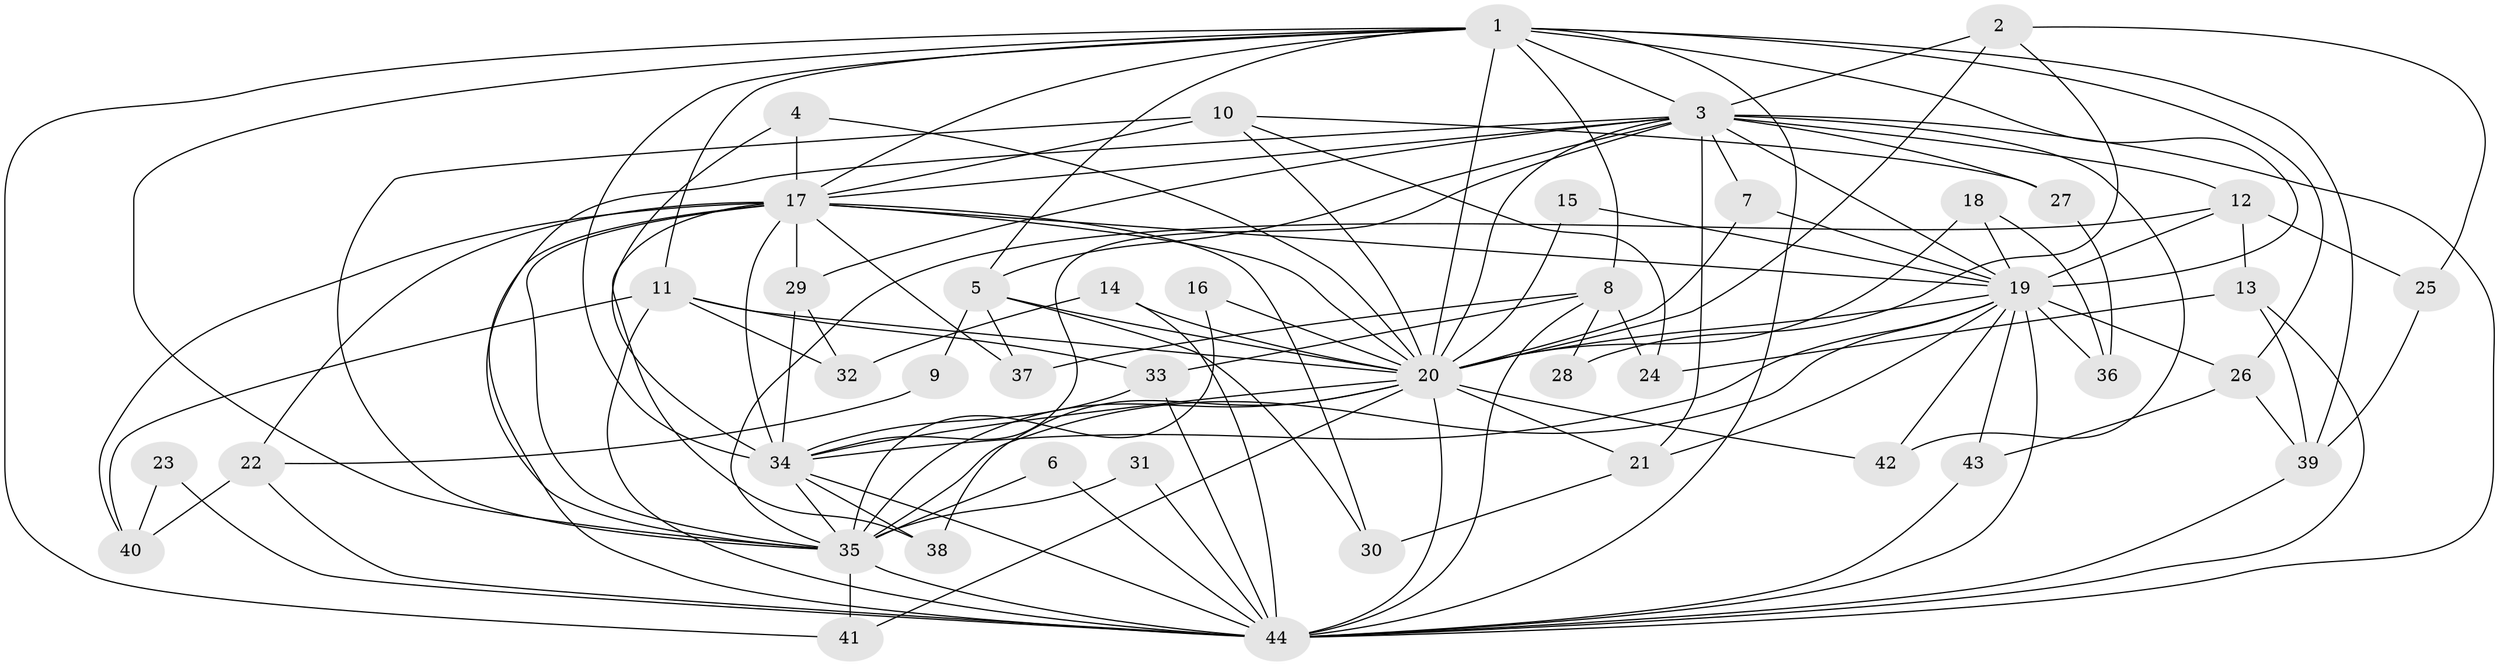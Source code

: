 // original degree distribution, {17: 0.011363636363636364, 20: 0.011363636363636364, 19: 0.011363636363636364, 16: 0.011363636363636364, 28: 0.011363636363636364, 21: 0.022727272727272728, 11: 0.011363636363636364, 18: 0.011363636363636364, 15: 0.011363636363636364, 3: 0.23863636363636365, 4: 0.06818181818181818, 5: 0.056818181818181816, 2: 0.48863636363636365, 6: 0.03409090909090909}
// Generated by graph-tools (version 1.1) at 2025/01/03/09/25 03:01:33]
// undirected, 44 vertices, 123 edges
graph export_dot {
graph [start="1"]
  node [color=gray90,style=filled];
  1;
  2;
  3;
  4;
  5;
  6;
  7;
  8;
  9;
  10;
  11;
  12;
  13;
  14;
  15;
  16;
  17;
  18;
  19;
  20;
  21;
  22;
  23;
  24;
  25;
  26;
  27;
  28;
  29;
  30;
  31;
  32;
  33;
  34;
  35;
  36;
  37;
  38;
  39;
  40;
  41;
  42;
  43;
  44;
  1 -- 3 [weight=2.0];
  1 -- 5 [weight=1.0];
  1 -- 8 [weight=1.0];
  1 -- 11 [weight=1.0];
  1 -- 17 [weight=1.0];
  1 -- 19 [weight=1.0];
  1 -- 20 [weight=1.0];
  1 -- 26 [weight=1.0];
  1 -- 34 [weight=1.0];
  1 -- 35 [weight=2.0];
  1 -- 39 [weight=1.0];
  1 -- 41 [weight=1.0];
  1 -- 44 [weight=2.0];
  2 -- 3 [weight=1.0];
  2 -- 20 [weight=2.0];
  2 -- 25 [weight=1.0];
  2 -- 28 [weight=1.0];
  3 -- 5 [weight=1.0];
  3 -- 7 [weight=1.0];
  3 -- 12 [weight=1.0];
  3 -- 17 [weight=1.0];
  3 -- 19 [weight=1.0];
  3 -- 20 [weight=1.0];
  3 -- 21 [weight=1.0];
  3 -- 27 [weight=2.0];
  3 -- 29 [weight=1.0];
  3 -- 34 [weight=2.0];
  3 -- 35 [weight=2.0];
  3 -- 42 [weight=1.0];
  3 -- 44 [weight=3.0];
  4 -- 17 [weight=1.0];
  4 -- 20 [weight=1.0];
  4 -- 34 [weight=1.0];
  5 -- 9 [weight=1.0];
  5 -- 20 [weight=1.0];
  5 -- 30 [weight=1.0];
  5 -- 37 [weight=1.0];
  6 -- 35 [weight=1.0];
  6 -- 44 [weight=1.0];
  7 -- 19 [weight=1.0];
  7 -- 20 [weight=1.0];
  8 -- 24 [weight=1.0];
  8 -- 28 [weight=1.0];
  8 -- 33 [weight=1.0];
  8 -- 37 [weight=1.0];
  8 -- 44 [weight=1.0];
  9 -- 22 [weight=1.0];
  10 -- 17 [weight=1.0];
  10 -- 20 [weight=1.0];
  10 -- 24 [weight=1.0];
  10 -- 27 [weight=1.0];
  10 -- 35 [weight=1.0];
  11 -- 20 [weight=1.0];
  11 -- 32 [weight=1.0];
  11 -- 33 [weight=1.0];
  11 -- 40 [weight=1.0];
  11 -- 44 [weight=1.0];
  12 -- 13 [weight=1.0];
  12 -- 19 [weight=1.0];
  12 -- 25 [weight=1.0];
  12 -- 35 [weight=1.0];
  13 -- 24 [weight=1.0];
  13 -- 39 [weight=1.0];
  13 -- 44 [weight=1.0];
  14 -- 20 [weight=1.0];
  14 -- 32 [weight=1.0];
  14 -- 44 [weight=1.0];
  15 -- 19 [weight=1.0];
  15 -- 20 [weight=1.0];
  16 -- 20 [weight=1.0];
  16 -- 35 [weight=1.0];
  17 -- 19 [weight=1.0];
  17 -- 20 [weight=2.0];
  17 -- 22 [weight=1.0];
  17 -- 29 [weight=1.0];
  17 -- 30 [weight=1.0];
  17 -- 34 [weight=1.0];
  17 -- 35 [weight=2.0];
  17 -- 37 [weight=1.0];
  17 -- 38 [weight=1.0];
  17 -- 40 [weight=1.0];
  17 -- 44 [weight=2.0];
  18 -- 19 [weight=1.0];
  18 -- 20 [weight=1.0];
  18 -- 36 [weight=1.0];
  19 -- 20 [weight=2.0];
  19 -- 21 [weight=1.0];
  19 -- 26 [weight=1.0];
  19 -- 34 [weight=1.0];
  19 -- 35 [weight=2.0];
  19 -- 36 [weight=1.0];
  19 -- 42 [weight=1.0];
  19 -- 43 [weight=1.0];
  19 -- 44 [weight=3.0];
  20 -- 21 [weight=1.0];
  20 -- 34 [weight=1.0];
  20 -- 35 [weight=3.0];
  20 -- 38 [weight=1.0];
  20 -- 41 [weight=1.0];
  20 -- 42 [weight=1.0];
  20 -- 44 [weight=3.0];
  21 -- 30 [weight=1.0];
  22 -- 40 [weight=1.0];
  22 -- 44 [weight=3.0];
  23 -- 40 [weight=1.0];
  23 -- 44 [weight=1.0];
  25 -- 39 [weight=1.0];
  26 -- 39 [weight=1.0];
  26 -- 43 [weight=2.0];
  27 -- 36 [weight=1.0];
  29 -- 32 [weight=1.0];
  29 -- 34 [weight=1.0];
  31 -- 35 [weight=2.0];
  31 -- 44 [weight=1.0];
  33 -- 34 [weight=1.0];
  33 -- 44 [weight=1.0];
  34 -- 35 [weight=3.0];
  34 -- 38 [weight=1.0];
  34 -- 44 [weight=2.0];
  35 -- 41 [weight=1.0];
  35 -- 44 [weight=5.0];
  39 -- 44 [weight=1.0];
  43 -- 44 [weight=2.0];
}
